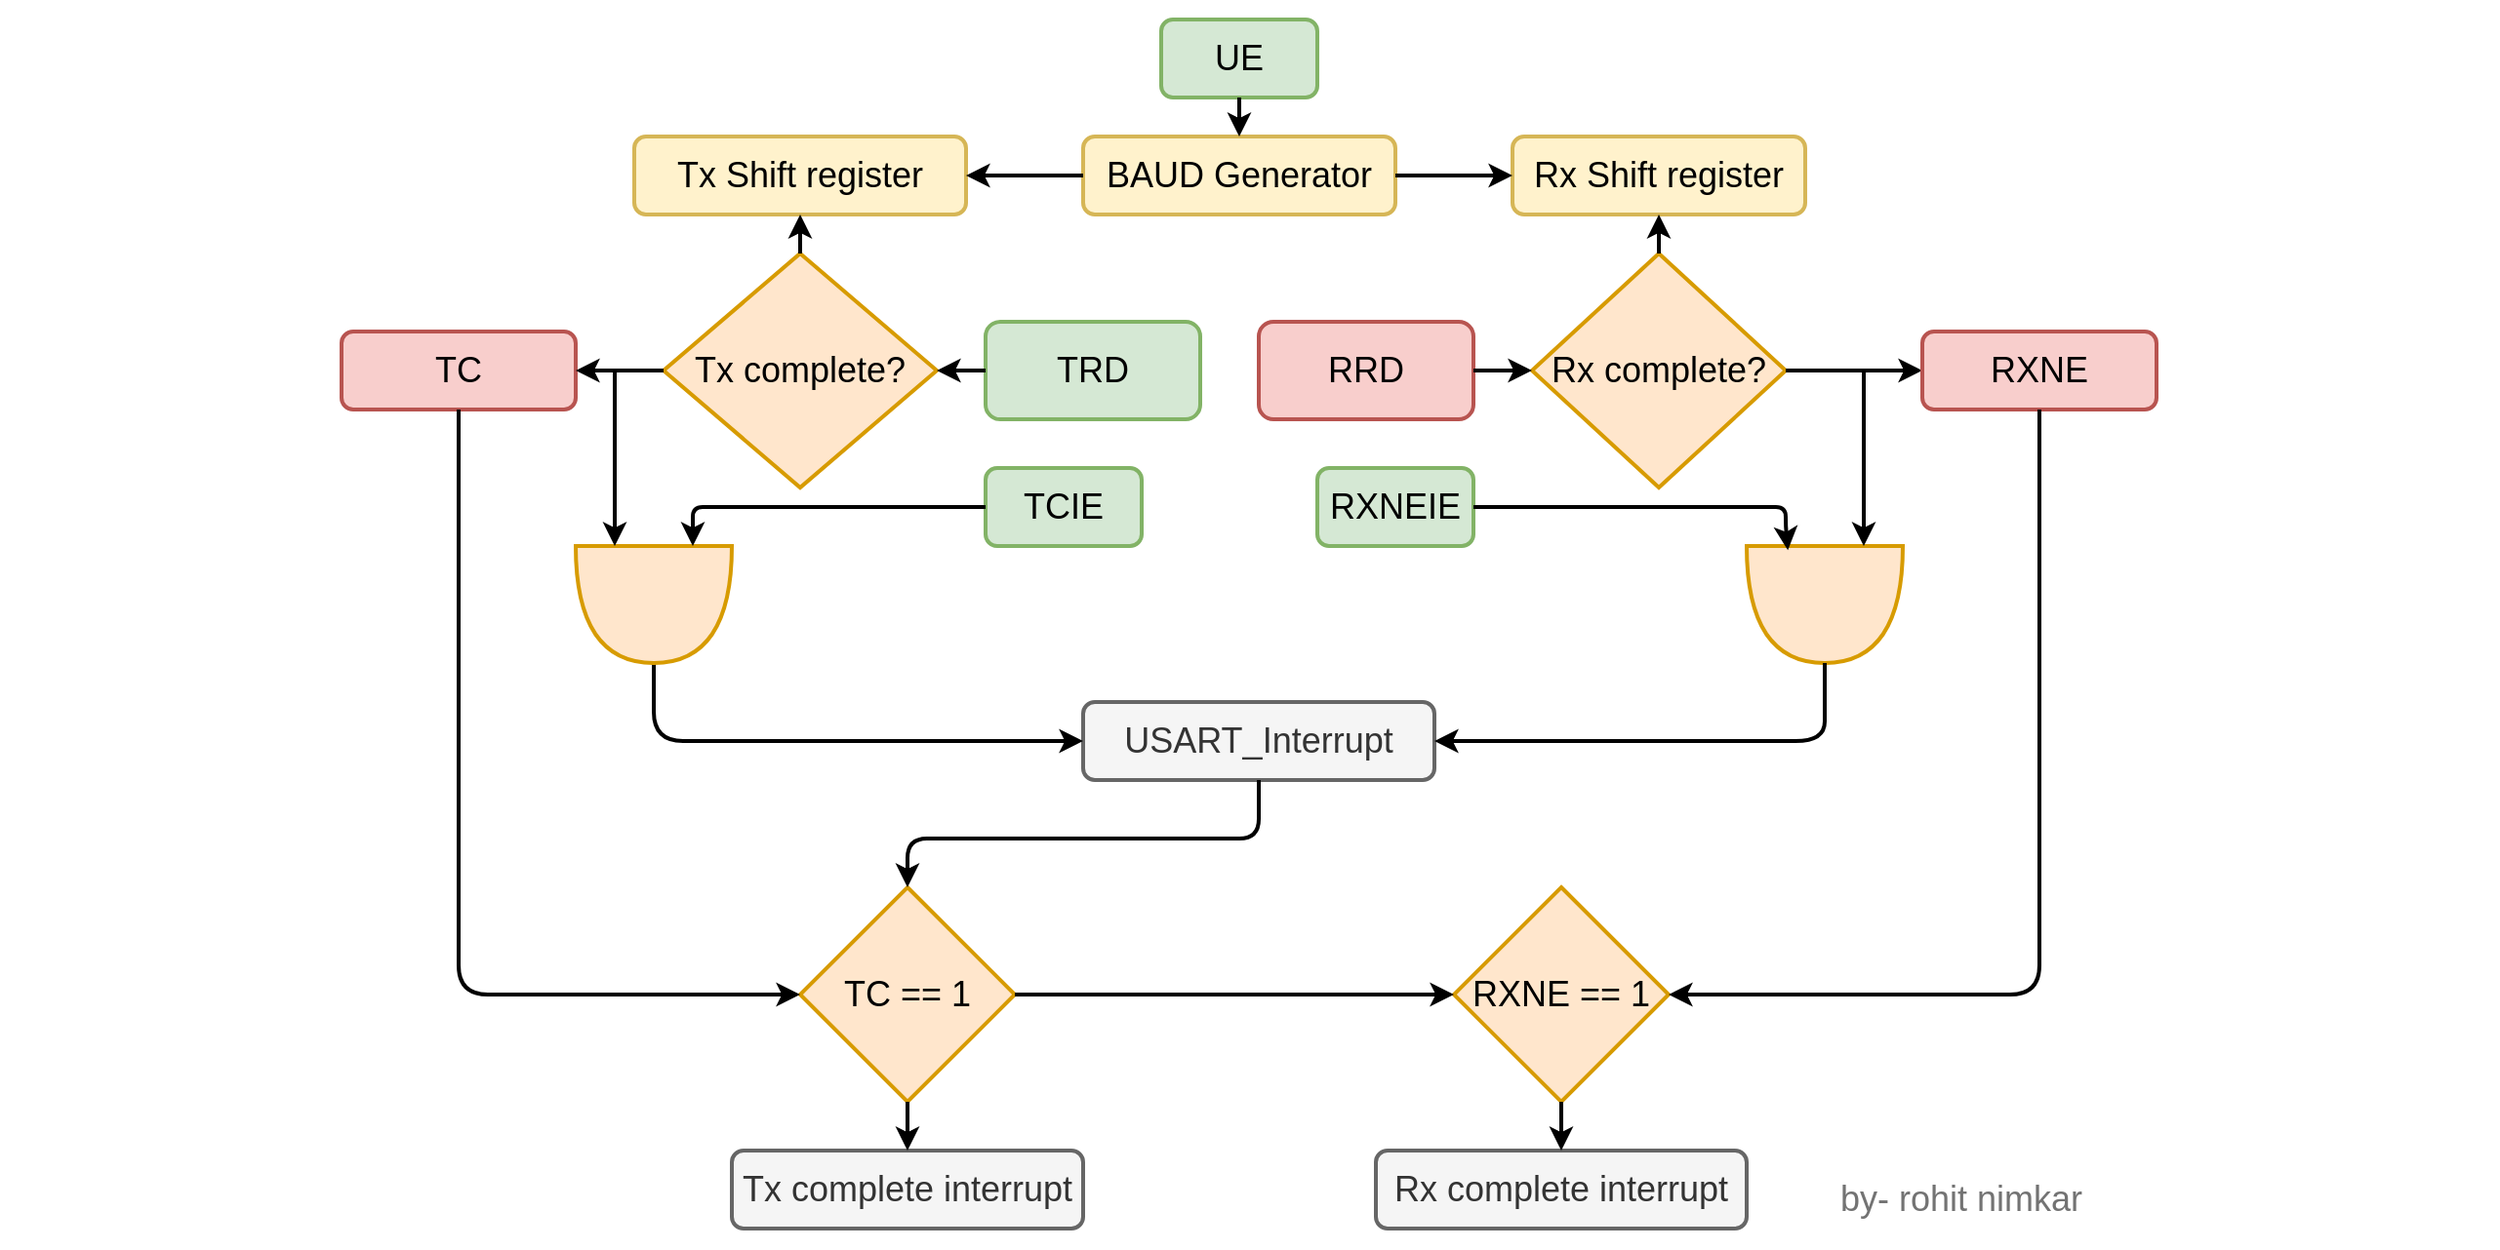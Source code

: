 <mxfile version="20.3.0" type="device"><diagram id="eoFRF44f-ROiIzYbxTK2" name="flow"><mxGraphModel dx="1667" dy="1293" grid="1" gridSize="10" guides="1" tooltips="1" connect="1" arrows="1" fold="1" page="1" pageScale="1" pageWidth="827" pageHeight="1169" math="0" shadow="0"><root><mxCell id="0"/><mxCell id="1" parent="0"/><mxCell id="u3tRQh9UKqbFGOJ3Ff3T-13" value="" style="rounded=1;whiteSpace=wrap;html=1;strokeWidth=2;strokeColor=none;fillColor=none;arcSize=7;" vertex="1" parent="1"><mxGeometry x="520" y="260" width="1280" height="640" as="geometry"/></mxCell><mxCell id="u3tRQh9UKqbFGOJ3Ff3T-23" value="" style="group" vertex="1" connectable="0" parent="1"><mxGeometry x="695" y="270" width="930" height="620" as="geometry"/></mxCell><mxCell id="A2-9_qhtcZydyWeqchCp-1" value="BAUD Generator" style="rounded=1;whiteSpace=wrap;html=1;fillColor=#fff2cc;strokeColor=#d6b656;strokeWidth=2;fontStyle=0;container=0;fontSize=18;" parent="u3tRQh9UKqbFGOJ3Ff3T-23" vertex="1"><mxGeometry x="380" y="60" width="160" height="40" as="geometry"/></mxCell><mxCell id="A2-9_qhtcZydyWeqchCp-2" value="UE" style="rounded=1;whiteSpace=wrap;html=1;fillColor=#d5e8d4;strokeColor=#82b366;strokeWidth=2;fontStyle=0;container=0;fontSize=18;" parent="u3tRQh9UKqbFGOJ3Ff3T-23" vertex="1"><mxGeometry x="420" width="80" height="40" as="geometry"/></mxCell><mxCell id="A2-9_qhtcZydyWeqchCp-3" value="Tx Shift register" style="rounded=1;whiteSpace=wrap;html=1;fillColor=#fff2cc;strokeColor=#d6b656;strokeWidth=2;fontStyle=0;container=0;fontSize=18;" parent="u3tRQh9UKqbFGOJ3Ff3T-23" vertex="1"><mxGeometry x="150" y="60" width="170" height="40" as="geometry"/></mxCell><mxCell id="A2-9_qhtcZydyWeqchCp-5" value="TRD" style="rounded=1;whiteSpace=wrap;html=1;fillColor=#d5e8d4;strokeColor=#82b366;strokeWidth=2;fontStyle=0;container=0;fontSize=18;" parent="u3tRQh9UKqbFGOJ3Ff3T-23" vertex="1"><mxGeometry x="330" y="155" width="110" height="50" as="geometry"/></mxCell><mxCell id="A2-9_qhtcZydyWeqchCp-7" value="Tx complete?" style="rhombus;whiteSpace=wrap;html=1;fillColor=#ffe6cc;strokeColor=#d79b00;strokeWidth=2;fontStyle=0;container=0;fontSize=18;" parent="u3tRQh9UKqbFGOJ3Ff3T-23" vertex="1"><mxGeometry x="165" y="120" width="140" height="120" as="geometry"/></mxCell><mxCell id="A2-9_qhtcZydyWeqchCp-9" value="USART_Interrupt" style="rounded=1;whiteSpace=wrap;html=1;fillColor=#f5f5f5;fontColor=#333333;strokeColor=#666666;strokeWidth=2;fontStyle=0;container=0;fontSize=18;" parent="u3tRQh9UKqbFGOJ3Ff3T-23" vertex="1"><mxGeometry x="380" y="350" width="180" height="40" as="geometry"/></mxCell><mxCell id="A2-9_qhtcZydyWeqchCp-10" value="TC" style="rounded=1;whiteSpace=wrap;html=1;fillColor=#f8cecc;strokeColor=#b85450;strokeWidth=2;fontStyle=0;container=0;fontSize=18;" parent="u3tRQh9UKqbFGOJ3Ff3T-23" vertex="1"><mxGeometry y="160" width="120" height="40" as="geometry"/></mxCell><mxCell id="A2-9_qhtcZydyWeqchCp-17" value="TC == 1" style="rhombus;whiteSpace=wrap;html=1;fillColor=#ffe6cc;strokeColor=#d79b00;strokeWidth=2;fontStyle=0;container=0;fontSize=18;" parent="u3tRQh9UKqbFGOJ3Ff3T-23" vertex="1"><mxGeometry x="235" y="445" width="110" height="110" as="geometry"/></mxCell><mxCell id="A2-9_qhtcZydyWeqchCp-20" value="RXNE == 1" style="rhombus;whiteSpace=wrap;html=1;fillColor=#ffe6cc;strokeColor=#d79b00;strokeWidth=2;fontStyle=0;container=0;fontSize=18;" parent="u3tRQh9UKqbFGOJ3Ff3T-23" vertex="1"><mxGeometry x="570" y="445" width="110" height="110" as="geometry"/></mxCell><mxCell id="A2-9_qhtcZydyWeqchCp-21" value="" style="endArrow=classic;html=1;rounded=0;exitX=1;exitY=0.5;exitDx=0;exitDy=0;entryX=0;entryY=0.5;entryDx=0;entryDy=0;strokeWidth=2;fontStyle=0;fontSize=18;" parent="u3tRQh9UKqbFGOJ3Ff3T-23" source="A2-9_qhtcZydyWeqchCp-17" target="A2-9_qhtcZydyWeqchCp-20" edge="1"><mxGeometry width="50" height="50" relative="1" as="geometry"><mxPoint x="621.016" y="536.957" as="sourcePoint"/><mxPoint x="592.891" y="536.957" as="targetPoint"/><Array as="points"/></mxGeometry></mxCell><mxCell id="A2-9_qhtcZydyWeqchCp-22" value="Tx complete interrupt" style="rounded=1;whiteSpace=wrap;html=1;fillColor=#f5f5f5;fontColor=#333333;strokeColor=#666666;strokeWidth=2;fontStyle=0;container=0;fontSize=18;" parent="u3tRQh9UKqbFGOJ3Ff3T-23" vertex="1"><mxGeometry x="200" y="580" width="180" height="40" as="geometry"/></mxCell><mxCell id="A2-9_qhtcZydyWeqchCp-24" value="" style="endArrow=classic;html=1;rounded=0;entryX=0.5;entryY=0;entryDx=0;entryDy=0;exitX=0.5;exitY=1;exitDx=0;exitDy=0;strokeWidth=2;fontStyle=0;fontSize=18;" parent="u3tRQh9UKqbFGOJ3Ff3T-23" source="A2-9_qhtcZydyWeqchCp-2" target="A2-9_qhtcZydyWeqchCp-1" edge="1"><mxGeometry width="50" height="50" relative="1" as="geometry"><mxPoint x="375.625" y="159.957" as="sourcePoint"/><mxPoint x="445.938" y="96.913" as="targetPoint"/></mxGeometry></mxCell><mxCell id="A2-9_qhtcZydyWeqchCp-30" value="" style="endArrow=classic;html=1;rounded=0;entryX=1;entryY=0.5;entryDx=0;entryDy=0;exitX=0;exitY=0.5;exitDx=0;exitDy=0;strokeWidth=2;fontStyle=0;fontSize=18;" parent="u3tRQh9UKqbFGOJ3Ff3T-23" target="A2-9_qhtcZydyWeqchCp-3" edge="1" source="A2-9_qhtcZydyWeqchCp-1"><mxGeometry width="50" height="50" relative="1" as="geometry"><mxPoint x="389.688" y="84.304" as="sourcePoint"/><mxPoint x="332.031" y="122.13" as="targetPoint"/></mxGeometry></mxCell><mxCell id="A2-9_qhtcZydyWeqchCp-32" value="" style="endArrow=classic;html=1;rounded=0;entryX=0.5;entryY=1;entryDx=0;entryDy=0;strokeWidth=2;fontStyle=0;fontSize=18;" parent="u3tRQh9UKqbFGOJ3Ff3T-23" source="A2-9_qhtcZydyWeqchCp-7" target="A2-9_qhtcZydyWeqchCp-3" edge="1"><mxGeometry width="50" height="50" relative="1" as="geometry"><mxPoint x="289.844" y="195.261" as="sourcePoint"/><mxPoint x="360.156" y="132.217" as="targetPoint"/></mxGeometry></mxCell><mxCell id="A2-9_qhtcZydyWeqchCp-36" value="" style="endArrow=classic;html=1;rounded=0;entryX=1;entryY=0.5;entryDx=0;entryDy=0;exitX=0;exitY=0.5;exitDx=0;exitDy=0;strokeWidth=2;fontStyle=0;fontSize=18;" parent="u3tRQh9UKqbFGOJ3Ff3T-23" source="A2-9_qhtcZydyWeqchCp-7" target="A2-9_qhtcZydyWeqchCp-10" edge="1"><mxGeometry width="50" height="50" relative="1" as="geometry"><mxPoint x="121.094" y="226.783" as="sourcePoint"/><mxPoint x="191.406" y="163.739" as="targetPoint"/><Array as="points"/></mxGeometry></mxCell><mxCell id="A2-9_qhtcZydyWeqchCp-40" value="TCIE" style="rounded=1;whiteSpace=wrap;html=1;fillColor=#d5e8d4;strokeColor=#82b366;strokeWidth=2;fontStyle=0;container=0;fontSize=18;" parent="u3tRQh9UKqbFGOJ3Ff3T-23" vertex="1"><mxGeometry x="330" y="230" width="80" height="40" as="geometry"/></mxCell><mxCell id="A2-9_qhtcZydyWeqchCp-42" value="" style="curved=1;endArrow=classic;html=1;rounded=0;exitX=1;exitY=0.5;exitDx=0;exitDy=0;exitPerimeter=0;entryX=0;entryY=0.5;entryDx=0;entryDy=0;strokeWidth=2;fontStyle=0;fontSize=18;" parent="u3tRQh9UKqbFGOJ3Ff3T-23" source="A2-9_qhtcZydyWeqchCp-49" edge="1" target="A2-9_qhtcZydyWeqchCp-9"><mxGeometry width="50" height="50" relative="1" as="geometry"><mxPoint x="192.812" y="423.478" as="sourcePoint"/><mxPoint x="389.688" y="473.913" as="targetPoint"/><Array as="points"><mxPoint x="160" y="340"/><mxPoint x="160" y="370"/><mxPoint x="190" y="370"/></Array></mxGeometry></mxCell><mxCell id="A2-9_qhtcZydyWeqchCp-49" value="" style="shape=or;whiteSpace=wrap;html=1;direction=south;fillColor=#ffe6cc;strokeColor=#d79b00;strokeWidth=2;fontStyle=0;container=0;fontSize=18;" parent="u3tRQh9UKqbFGOJ3Ff3T-23" vertex="1"><mxGeometry x="120" y="270" width="80" height="60" as="geometry"/></mxCell><mxCell id="A2-9_qhtcZydyWeqchCp-50" value="" style="curved=1;endArrow=classic;html=1;rounded=0;strokeWidth=2;fontStyle=0;fontSize=18;exitX=0.5;exitY=1;exitDx=0;exitDy=0;entryX=0.5;entryY=0;entryDx=0;entryDy=0;" parent="u3tRQh9UKqbFGOJ3Ff3T-23" target="A2-9_qhtcZydyWeqchCp-17" edge="1" source="A2-9_qhtcZydyWeqchCp-9"><mxGeometry width="50" height="50" relative="1" as="geometry"><mxPoint x="460" y="390" as="sourcePoint"/><mxPoint x="291.25" y="448.696" as="targetPoint"/><Array as="points"><mxPoint x="470" y="400"/><mxPoint x="470" y="420"/><mxPoint x="450" y="420"/><mxPoint x="310" y="420"/><mxPoint x="290" y="420"/><mxPoint x="290" y="440"/></Array></mxGeometry></mxCell><mxCell id="A2-9_qhtcZydyWeqchCp-85" value="Rx Shift register" style="rounded=1;whiteSpace=wrap;html=1;fillColor=#fff2cc;strokeColor=#d6b656;strokeWidth=2;fontStyle=0;container=0;fontSize=18;" parent="u3tRQh9UKqbFGOJ3Ff3T-23" vertex="1"><mxGeometry x="600" y="60" width="150" height="40" as="geometry"/></mxCell><mxCell id="A2-9_qhtcZydyWeqchCp-86" value="Rx complete?" style="rhombus;whiteSpace=wrap;html=1;fillColor=#ffe6cc;strokeColor=#d79b00;strokeWidth=2;fontStyle=0;container=0;fontSize=18;" parent="u3tRQh9UKqbFGOJ3Ff3T-23" vertex="1"><mxGeometry x="610" y="120" width="130" height="120" as="geometry"/></mxCell><mxCell id="A2-9_qhtcZydyWeqchCp-87" value="" style="endArrow=classic;html=1;rounded=0;entryX=0.5;entryY=1;entryDx=0;entryDy=0;strokeWidth=2;fontStyle=0;fontSize=18;" parent="u3tRQh9UKqbFGOJ3Ff3T-23" source="A2-9_qhtcZydyWeqchCp-86" target="A2-9_qhtcZydyWeqchCp-85" edge="1"><mxGeometry width="50" height="50" relative="1" as="geometry"><mxPoint x="727.188" y="195.261" as="sourcePoint"/><mxPoint x="797.5" y="132.217" as="targetPoint"/></mxGeometry></mxCell><mxCell id="A2-9_qhtcZydyWeqchCp-90" value="" style="endArrow=classic;html=1;rounded=0;entryX=0;entryY=0.5;entryDx=0;entryDy=0;exitX=1;exitY=0.5;exitDx=0;exitDy=0;strokeWidth=2;fontStyle=0;fontSize=18;" parent="u3tRQh9UKqbFGOJ3Ff3T-23" source="A2-9_qhtcZydyWeqchCp-86" target="A2-9_qhtcZydyWeqchCp-102" edge="1"><mxGeometry width="50" height="50" relative="1" as="geometry"><mxPoint x="755.312" y="220.15" as="sourcePoint"/><mxPoint x="853.75" y="220.15" as="targetPoint"/><Array as="points"/></mxGeometry></mxCell><mxCell id="A2-9_qhtcZydyWeqchCp-93" value="RRD" style="rounded=1;whiteSpace=wrap;html=1;fillColor=#f8cecc;strokeColor=#b85450;strokeWidth=2;fontStyle=0;container=0;fontSize=18;" parent="u3tRQh9UKqbFGOJ3Ff3T-23" vertex="1"><mxGeometry x="470" y="155" width="110" height="50" as="geometry"/></mxCell><mxCell id="A2-9_qhtcZydyWeqchCp-96" value="RXNEIE" style="rounded=1;whiteSpace=wrap;html=1;fillColor=#d5e8d4;strokeColor=#82b366;strokeWidth=2;fontStyle=0;container=0;fontSize=18;" parent="u3tRQh9UKqbFGOJ3Ff3T-23" vertex="1"><mxGeometry x="500" y="230" width="80" height="40" as="geometry"/></mxCell><mxCell id="A2-9_qhtcZydyWeqchCp-97" value="" style="shape=or;whiteSpace=wrap;html=1;direction=south;fillColor=#ffe6cc;strokeColor=#d79b00;strokeWidth=2;fontStyle=0;container=0;fontSize=18;" parent="u3tRQh9UKqbFGOJ3Ff3T-23" vertex="1"><mxGeometry x="720" y="270" width="80" height="60" as="geometry"/></mxCell><mxCell id="A2-9_qhtcZydyWeqchCp-102" value="RXNE" style="rounded=1;whiteSpace=wrap;html=1;fillColor=#f8cecc;strokeColor=#b85450;strokeWidth=2;fontStyle=0;container=0;fontSize=18;" parent="u3tRQh9UKqbFGOJ3Ff3T-23" vertex="1"><mxGeometry x="810" y="160" width="120" height="40" as="geometry"/></mxCell><mxCell id="A2-9_qhtcZydyWeqchCp-103" value="" style="curved=1;endArrow=classic;html=1;rounded=0;entryX=0;entryY=0.5;entryDx=0;entryDy=0;exitX=0.5;exitY=1;exitDx=0;exitDy=0;strokeWidth=2;fontStyle=0;fontSize=18;" parent="u3tRQh9UKqbFGOJ3Ff3T-23" source="A2-9_qhtcZydyWeqchCp-10" target="A2-9_qhtcZydyWeqchCp-17" edge="1"><mxGeometry width="50" height="50" relative="1" as="geometry"><mxPoint x="36.719" y="384.391" as="sourcePoint"/><mxPoint x="78.906" y="718.522" as="targetPoint"/><Array as="points"><mxPoint x="60" y="470"/><mxPoint x="60" y="500"/><mxPoint x="90" y="500"/></Array></mxGeometry></mxCell><mxCell id="A2-9_qhtcZydyWeqchCp-104" value="" style="curved=1;endArrow=classic;html=1;rounded=0;entryX=1;entryY=0.5;entryDx=0;entryDy=0;exitX=0.5;exitY=1;exitDx=0;exitDy=0;strokeWidth=2;fontStyle=0;fontSize=18;" parent="u3tRQh9UKqbFGOJ3Ff3T-23" source="A2-9_qhtcZydyWeqchCp-102" target="A2-9_qhtcZydyWeqchCp-20" edge="1"><mxGeometry width="50" height="50" relative="1" as="geometry"><mxPoint x="910.0" y="384.391" as="sourcePoint"/><mxPoint x="713.125" y="781.565" as="targetPoint"/><Array as="points"><mxPoint x="870" y="470"/><mxPoint x="870" y="500"/><mxPoint x="840" y="500"/></Array></mxGeometry></mxCell><mxCell id="A2-9_qhtcZydyWeqchCp-107" value="Rx complete interrupt" style="rounded=1;whiteSpace=wrap;html=1;fillColor=#f5f5f5;fontColor=#333333;strokeColor=#666666;strokeWidth=2;fontStyle=0;container=0;fontSize=18;" parent="u3tRQh9UKqbFGOJ3Ff3T-23" vertex="1"><mxGeometry x="530" y="580" width="190" height="40" as="geometry"/></mxCell><mxCell id="A2-9_qhtcZydyWeqchCp-108" value="" style="endArrow=classic;html=1;rounded=0;entryX=0.5;entryY=0;entryDx=0;entryDy=0;exitX=0.5;exitY=1;exitDx=0;exitDy=0;strokeWidth=2;fontStyle=0;fontSize=18;" parent="u3tRQh9UKqbFGOJ3Ff3T-23" source="A2-9_qhtcZydyWeqchCp-17" target="A2-9_qhtcZydyWeqchCp-22" edge="1"><mxGeometry width="50" height="50" relative="1" as="geometry"><mxPoint x="134.453" y="587.391" as="sourcePoint"/><mxPoint x="204.766" y="524.348" as="targetPoint"/></mxGeometry></mxCell><mxCell id="A2-9_qhtcZydyWeqchCp-109" value="" style="endArrow=classic;html=1;rounded=0;exitX=0.5;exitY=1;exitDx=0;exitDy=0;strokeWidth=2;fontStyle=0;fontSize=18;" parent="u3tRQh9UKqbFGOJ3Ff3T-23" source="A2-9_qhtcZydyWeqchCp-20" target="A2-9_qhtcZydyWeqchCp-107" edge="1"><mxGeometry width="50" height="50" relative="1" as="geometry"><mxPoint x="276.484" y="562.174" as="sourcePoint"/><mxPoint x="276.484" y="600" as="targetPoint"/></mxGeometry></mxCell><mxCell id="u3tRQh9UKqbFGOJ3Ff3T-2" value="" style="endArrow=classic;html=1;rounded=0;entryX=1;entryY=0.5;entryDx=0;entryDy=0;exitX=0;exitY=0.5;exitDx=0;exitDy=0;strokeWidth=2;fontStyle=0;fontSize=18;" edge="1" parent="u3tRQh9UKqbFGOJ3Ff3T-23" source="A2-9_qhtcZydyWeqchCp-5" target="A2-9_qhtcZydyWeqchCp-7"><mxGeometry width="50" height="50" relative="1" as="geometry"><mxPoint x="291.25" y="297.391" as="sourcePoint"/><mxPoint x="361.562" y="234.348" as="targetPoint"/></mxGeometry></mxCell><mxCell id="u3tRQh9UKqbFGOJ3Ff3T-3" value="" style="endArrow=classic;html=1;rounded=0;entryX=0;entryY=0.5;entryDx=0;entryDy=0;exitX=1;exitY=0.5;exitDx=0;exitDy=0;strokeWidth=2;fontStyle=0;fontSize=18;" edge="1" parent="u3tRQh9UKqbFGOJ3Ff3T-23" source="A2-9_qhtcZydyWeqchCp-93" target="A2-9_qhtcZydyWeqchCp-86"><mxGeometry width="50" height="50" relative="1" as="geometry"><mxPoint x="460" y="310" as="sourcePoint"/><mxPoint x="530.312" y="246.957" as="targetPoint"/></mxGeometry></mxCell><mxCell id="u3tRQh9UKqbFGOJ3Ff3T-4" value="" style="endArrow=classic;html=1;rounded=0;entryX=0;entryY=0.75;entryDx=0;entryDy=0;entryPerimeter=0;strokeWidth=2;fontStyle=0;fontSize=18;" edge="1" parent="u3tRQh9UKqbFGOJ3Ff3T-23" target="A2-9_qhtcZydyWeqchCp-49"><mxGeometry width="50" height="50" relative="1" as="geometry"><mxPoint x="140" y="180" as="sourcePoint"/><mxPoint x="150.625" y="259.565" as="targetPoint"/></mxGeometry></mxCell><mxCell id="u3tRQh9UKqbFGOJ3Ff3T-5" value="" style="curved=1;endArrow=classic;html=1;rounded=0;exitX=1;exitY=0.5;exitDx=0;exitDy=0;exitPerimeter=0;strokeWidth=2;fontStyle=0;fontSize=18;" edge="1" parent="u3tRQh9UKqbFGOJ3Ff3T-23" source="A2-9_qhtcZydyWeqchCp-97"><mxGeometry width="50" height="50" relative="1" as="geometry"><mxPoint x="756.719" y="329.543" as="sourcePoint"/><mxPoint x="560" y="370" as="targetPoint"/><Array as="points"><mxPoint x="760" y="350"/><mxPoint x="760" y="370"/><mxPoint x="730" y="370"/></Array></mxGeometry></mxCell><mxCell id="u3tRQh9UKqbFGOJ3Ff3T-6" value="" style="endArrow=classic;html=1;rounded=0;entryX=0;entryY=0.5;entryDx=0;entryDy=0;entryPerimeter=0;strokeWidth=2;fontStyle=0;fontSize=18;" edge="1" parent="u3tRQh9UKqbFGOJ3Ff3T-23"><mxGeometry width="50" height="50" relative="1" as="geometry"><mxPoint x="780" y="180" as="sourcePoint"/><mxPoint x="779.999" y="270.004" as="targetPoint"/></mxGeometry></mxCell><mxCell id="u3tRQh9UKqbFGOJ3Ff3T-21" value="" style="edgeStyle=orthogonalEdgeStyle;rounded=0;orthogonalLoop=1;jettySize=auto;html=1;strokeWidth=2;fontSize=18;" edge="1" parent="u3tRQh9UKqbFGOJ3Ff3T-23" source="A2-9_qhtcZydyWeqchCp-1" target="A2-9_qhtcZydyWeqchCp-85"><mxGeometry relative="1" as="geometry"/></mxCell><mxCell id="u3tRQh9UKqbFGOJ3Ff3T-7" value="" style="curved=1;endArrow=classic;html=1;rounded=0;entryX=0;entryY=0.25;entryDx=0;entryDy=0;entryPerimeter=0;exitX=0;exitY=0.5;exitDx=0;exitDy=0;strokeWidth=2;fontStyle=0;fontSize=18;" edge="1" parent="u3tRQh9UKqbFGOJ3Ff3T-23" source="A2-9_qhtcZydyWeqchCp-40" target="A2-9_qhtcZydyWeqchCp-49"><mxGeometry width="50" height="50" relative="1" as="geometry"><mxPoint x="263.125" y="322.609" as="sourcePoint"/><mxPoint x="333.438" y="259.565" as="targetPoint"/><Array as="points"><mxPoint x="190" y="250"/><mxPoint x="180" y="250"/><mxPoint x="180" y="260"/></Array></mxGeometry></mxCell><mxCell id="u3tRQh9UKqbFGOJ3Ff3T-8" value="" style="curved=1;endArrow=classic;html=1;rounded=0;entryX=0;entryY=0.315;entryDx=0;entryDy=0;entryPerimeter=0;exitX=1;exitY=0.5;exitDx=0;exitDy=0;strokeWidth=2;fontStyle=0;fontSize=18;" edge="1" parent="u3tRQh9UKqbFGOJ3Ff3T-23" source="A2-9_qhtcZydyWeqchCp-96"><mxGeometry width="50" height="50" relative="1" as="geometry"><mxPoint x="586.562" y="246.957" as="sourcePoint"/><mxPoint x="741.109" y="272.174" as="targetPoint"/><Array as="points"><mxPoint x="730" y="250"/><mxPoint x="740" y="250"/><mxPoint x="740" y="260"/></Array></mxGeometry></mxCell><mxCell id="u3tRQh9UKqbFGOJ3Ff3T-24" value="&lt;font color=&quot;#737373&quot;&gt;by- rohit nimkar&lt;/font&gt;" style="text;html=1;strokeColor=none;fillColor=none;align=center;verticalAlign=middle;whiteSpace=wrap;rounded=0;strokeWidth=2;fontSize=18;" vertex="1" parent="1"><mxGeometry x="1460" y="860" width="130" height="30" as="geometry"/></mxCell></root></mxGraphModel></diagram></mxfile>